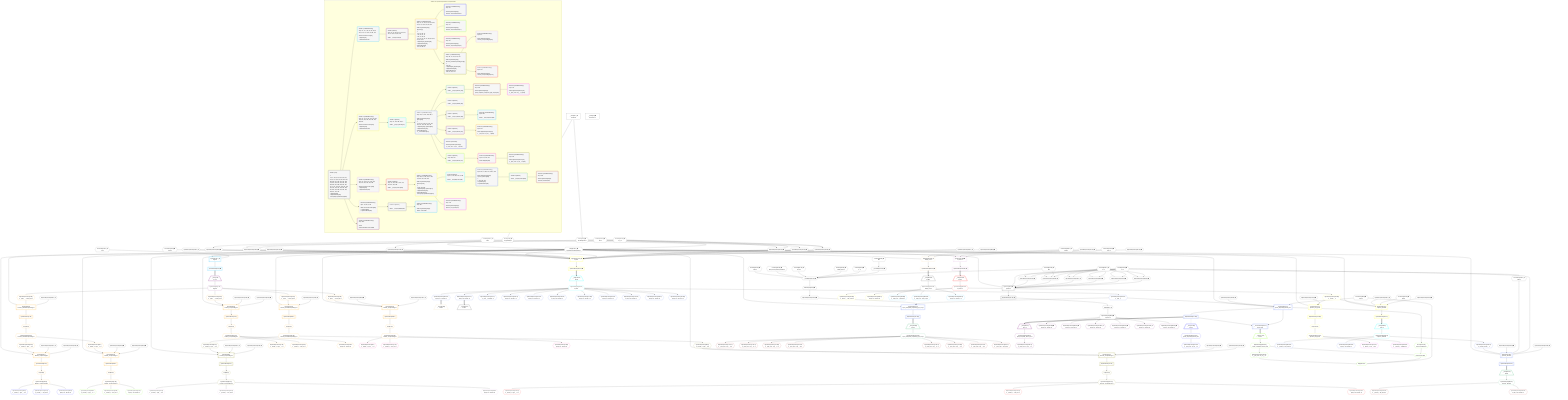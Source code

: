 %%{init: {'themeVariables': { 'fontSize': '12px'}}}%%
graph TD
    classDef path fill:#eee,stroke:#000,color:#000
    classDef plan fill:#fff,stroke-width:1px,color:#000
    classDef itemplan fill:#fff,stroke-width:2px,color:#000
    classDef unbatchedplan fill:#dff,stroke-width:1px,color:#000
    classDef sideeffectplan fill:#fcc,stroke-width:2px,color:#000
    classDef bucket fill:#f6f6f6,color:#000,stroke-width:2px,text-align:left


    %% plan dependencies
    __InputObject151{{"__InputObject[151∈0] ➊"}}:::plan
    Constant333{{"Constant[333∈0] ➊<br />ᐸ419ᐳ"}}:::plan
    Constant334{{"Constant[334∈0] ➊<br />ᐸ'easy cheesy baked potatoes'ᐳ"}}:::plan
    Constant335{{"Constant[335∈0] ➊<br />ᐸ'red'ᐳ"}}:::plan
    Constant336{{"Constant[336∈0] ➊<br />ᐸ'BAR_FOO'ᐳ"}}:::plan
    Constant337{{"Constant[337∈0] ➊<br />ᐸ''ᐳ"}}:::plan
    __InputObject157{{"__InputObject[157∈0] ➊"}}:::plan
    Constant339{{"Constant[339∈0] ➊<br />ᐸ8ᐳ"}}:::plan
    Constant333 & Constant334 & Constant335 & Constant336 & Constant337 & __InputObject157 & Constant339 --> __InputObject151
    PgSelect294[["PgSelect[294∈0] ➊<br />ᐸpersonᐳ"]]:::plan
    Object11{{"Object[11∈0] ➊<br />ᐸ{pgSettings,withPgClient}ᐳ"}}:::plan
    Constant340{{"Constant[340∈0] ➊<br />ᐸ1ᐳ"}}:::plan
    PgFromExpression302{{"PgFromExpression[302∈0] ➊"}}:::plan
    PgFromExpression308{{"PgFromExpression[308∈0] ➊"}}:::plan
    PgFromExpression313{{"PgFromExpression[313∈0] ➊"}}:::plan
    PgFromExpression318{{"PgFromExpression[318∈0] ➊"}}:::plan
    PgFromExpression323{{"PgFromExpression[323∈0] ➊"}}:::plan
    PgFromExpression328{{"PgFromExpression[328∈0] ➊"}}:::plan
    Object11 & Constant340 & PgFromExpression302 & PgFromExpression308 & PgFromExpression313 & PgFromExpression318 & PgFromExpression323 & PgFromExpression328 --> PgSelect294
    Connection12{{"Connection[12∈0] ➊<br />ᐸ8ᐳ"}}:::plan
    Connection111{{"Connection[111∈0] ➊<br />ᐸ109ᐳ"}}:::plan
    Connection199{{"Connection[199∈0] ➊<br />ᐸ196ᐳ"}}:::plan
    Connection229{{"Connection[229∈0] ➊<br />ᐸ227ᐳ"}}:::plan
    Connection245{{"Connection[245∈0] ➊<br />ᐸ240ᐳ"}}:::plan
    Connection261{{"Connection[261∈0] ➊<br />ᐸ256ᐳ"}}:::plan
    Constant340 --> Connection261
    Connection282{{"Connection[282∈0] ➊<br />ᐸ280ᐳ"}}:::plan
    Constant341{{"Constant[341∈0] ➊<br />ᐸ7ᐳ"}}:::plan
    Constant340 & Constant341 --> PgFromExpression302
    Constant340 & Constant339 & Constant341 --> PgFromExpression308
    Constant340 & Constant341 --> PgFromExpression313
    Constant340 & Constant341 --> PgFromExpression318
    Constant340 & Constant341 --> PgFromExpression323
    Constant340 & Constant341 --> PgFromExpression328
    Access9{{"Access[9∈0] ➊<br />ᐸ2.pgSettingsᐳ"}}:::plan
    Access10{{"Access[10∈0] ➊<br />ᐸ2.withPgClientᐳ"}}:::plan
    Access9 & Access10 --> Object11
    PgFromExpression123{{"PgFromExpression[123∈0] ➊"}}:::plan
    Constant330{{"Constant[330∈0] ➊<br />ᐸ15ᐳ"}}:::plan
    Constant330 --> PgFromExpression123
    PgFromExpression128{{"PgFromExpression[128∈0] ➊"}}:::plan
    Constant331{{"Constant[331∈0] ➊<br />ᐸ20ᐳ"}}:::plan
    Constant332{{"Constant[332∈0] ➊<br />ᐸ'[...]'ᐳ"}}:::plan
    Constant331 & Constant332 --> PgFromExpression128
    PgFromExpression135{{"PgFromExpression[135∈0] ➊"}}:::plan
    Constant330 --> PgFromExpression135
    PgFromExpression140{{"PgFromExpression[140∈0] ➊"}}:::plan
    Constant331 & Constant332 --> PgFromExpression140
    PgFromExpression144{{"PgFromExpression[144∈0] ➊"}}:::plan
    Constant330 --> PgFromExpression144
    PgFromExpression149{{"PgFromExpression[149∈0] ➊"}}:::plan
    Constant331 & Constant332 --> PgFromExpression149
    Constant338{{"Constant[338∈0] ➊<br />ᐸ5ᐳ"}}:::plan
    Constant338 --> __InputObject157
    __Value2["__Value[2∈0] ➊<br />ᐸcontextᐳ"]:::plan
    __Value2 --> Access9
    __Value2 --> Access10
    PgFromExpression119{{"PgFromExpression[119∈0] ➊"}}:::plan
    PgFromExpression131{{"PgFromExpression[131∈0] ➊"}}:::plan
    BakedInput160{{"BakedInput[160∈0] ➊"}}:::plan
    __InputObject151 --> BakedInput160
    PgFromExpression166{{"PgFromExpression[166∈0] ➊"}}:::plan
    BakedInput160 --> PgFromExpression166
    First296{{"First[296∈0] ➊"}}:::plan
    PgSelectRows297[["PgSelectRows[297∈0] ➊"]]:::plan
    PgSelectRows297 --> First296
    PgSelect294 --> PgSelectRows297
    PgSelectSingle298{{"PgSelectSingle[298∈0] ➊<br />ᐸpersonᐳ"}}:::plan
    First296 --> PgSelectSingle298
    __Value4["__Value[4∈0] ➊<br />ᐸrootValueᐳ"]:::plan
    PgFromExpression23{{"PgFromExpression[23∈0] ➊"}}:::plan
    PgFromExpression30{{"PgFromExpression[30∈0] ➊"}}:::plan
    PgFromExpression35{{"PgFromExpression[35∈0] ➊"}}:::plan
    PgFromExpression42{{"PgFromExpression[42∈0] ➊"}}:::plan
    PgFromExpression49{{"PgFromExpression[49∈0] ➊"}}:::plan
    PgFromExpression54{{"PgFromExpression[54∈0] ➊"}}:::plan
    PgFromExpression61{{"PgFromExpression[61∈0] ➊"}}:::plan
    PgFromExpression66{{"PgFromExpression[66∈0] ➊"}}:::plan
    PgFromExpression73{{"PgFromExpression[73∈0] ➊"}}:::plan
    PgFromExpression78{{"PgFromExpression[78∈0] ➊"}}:::plan
    PgFromExpression87{{"PgFromExpression[87∈0] ➊"}}:::plan
    PgFromExpression94{{"PgFromExpression[94∈0] ➊"}}:::plan
    PgFromExpression99{{"PgFromExpression[99∈0] ➊"}}:::plan
    PgFromExpression106{{"PgFromExpression[106∈0] ➊"}}:::plan
    PgFromExpression182{{"PgFromExpression[182∈0] ➊"}}:::plan
    PgFromExpression186{{"PgFromExpression[186∈0] ➊"}}:::plan
    PgFromExpression198{{"PgFromExpression[198∈0] ➊"}}:::plan
    PgFromExpression237{{"PgFromExpression[237∈0] ➊"}}:::plan
    PgFromExpression244{{"PgFromExpression[244∈0] ➊"}}:::plan
    PgFromExpression252{{"PgFromExpression[252∈0] ➊"}}:::plan
    PgFromExpression260{{"PgFromExpression[260∈0] ➊"}}:::plan
    PgFromExpression268{{"PgFromExpression[268∈0] ➊"}}:::plan
    PgFromExpression273{{"PgFromExpression[273∈0] ➊"}}:::plan
    PgFromExpression291{{"PgFromExpression[291∈0] ➊"}}:::plan
    PgSelect14[["PgSelect[14∈1] ➊<br />ᐸtypesᐳ"]]:::plan
    Object11 & Connection12 --> PgSelect14
    PgSelectRows15[["PgSelectRows[15∈1] ➊"]]:::plan
    PgSelect14 --> PgSelectRows15
    __Item16[/"__Item[16∈2]<br />ᐸ15ᐳ"\]:::itemplan
    PgSelectRows15 ==> __Item16
    PgSelectSingle17{{"PgSelectSingle[17∈2]<br />ᐸtypesᐳ"}}:::plan
    __Item16 --> PgSelectSingle17
    PgSelect19[["PgSelect[19∈3]<br />ᐸfrmcdc_compoundTypeᐳ"]]:::plan
    PgClassExpression18{{"PgClassExpression[18∈3]<br />ᐸ__types__....ound_type”ᐳ"}}:::plan
    Object11 & PgClassExpression18 & PgFromExpression23 & PgFromExpression30 --> PgSelect19
    PgSelect40[["PgSelect[40∈3]<br />ᐸfrmcdc_compoundTypeᐳ"]]:::plan
    PgClassExpression39{{"PgClassExpression[39∈3]<br />ᐸ__frmcdc_n...type__.”a”ᐳ"}}:::plan
    Object11 & PgClassExpression39 & PgFromExpression42 & PgFromExpression49 --> PgSelect40
    PgSelect52[["PgSelect[52∈3]<br />ᐸfrmcdc_compoundTypeᐳ"]]:::plan
    PgClassExpression51{{"PgClassExpression[51∈3]<br />ᐸ__frmcdc_n...type__.”b”ᐳ"}}:::plan
    Object11 & PgClassExpression51 & PgFromExpression54 & PgFromExpression61 --> PgSelect52
    PgSelect64[["PgSelect[64∈3]<br />ᐸfrmcdc_compoundTypeᐳ"]]:::plan
    PgClassExpression63{{"PgClassExpression[63∈3]<br />ᐸ__types__....ound_type”ᐳ"}}:::plan
    Object11 & PgClassExpression63 & PgFromExpression66 & PgFromExpression73 --> PgSelect64
    PgSelect33[["PgSelect[33∈3]<br />ᐸfrmcdc_nestedCompoundTypeᐳ"]]:::plan
    PgClassExpression32{{"PgClassExpression[32∈3]<br />ᐸ__types__....ound_type”ᐳ"}}:::plan
    Object11 & PgClassExpression32 & PgFromExpression35 --> PgSelect33
    PgSelect76[["PgSelect[76∈3]<br />ᐸfrmcdc_nestedCompoundTypeᐳ"]]:::plan
    PgClassExpression75{{"PgClassExpression[75∈3]<br />ᐸ__types__....ound_type”ᐳ"}}:::plan
    Object11 & PgClassExpression75 & PgFromExpression78 --> PgSelect76
    PgSelectSingle17 --> PgClassExpression18
    First24{{"First[24∈3]"}}:::plan
    PgSelectRows25[["PgSelectRows[25∈3]"]]:::plan
    PgSelectRows25 --> First24
    PgSelect19 --> PgSelectRows25
    PgSelectSingle26{{"PgSelectSingle[26∈3]<br />ᐸfrmcdc_compoundTypeᐳ"}}:::plan
    First24 --> PgSelectSingle26
    PgClassExpression27{{"PgClassExpression[27∈3]<br />ᐸ__frmcdc_c...type__.”a”ᐳ"}}:::plan
    PgSelectSingle26 --> PgClassExpression27
    PgClassExpression28{{"PgClassExpression[28∈3]<br />ᐸ__frmcdc_c....”foo_bar”ᐳ"}}:::plan
    PgSelectSingle26 --> PgClassExpression28
    PgClassExpression31{{"PgClassExpression[31∈3]<br />ᐸ(1/0) /* E...ferred! */ᐳ"}}:::plan
    PgSelectSingle26 --> PgClassExpression31
    PgSelectSingle17 --> PgClassExpression32
    First36{{"First[36∈3]"}}:::plan
    PgSelectRows37[["PgSelectRows[37∈3]"]]:::plan
    PgSelectRows37 --> First36
    PgSelect33 --> PgSelectRows37
    PgSelectSingle38{{"PgSelectSingle[38∈3]<br />ᐸfrmcdc_nestedCompoundTypeᐳ"}}:::plan
    First36 --> PgSelectSingle38
    PgSelectSingle38 --> PgClassExpression39
    First43{{"First[43∈3]"}}:::plan
    PgSelectRows44[["PgSelectRows[44∈3]"]]:::plan
    PgSelectRows44 --> First43
    PgSelect40 --> PgSelectRows44
    PgSelectSingle45{{"PgSelectSingle[45∈3]<br />ᐸfrmcdc_compoundTypeᐳ"}}:::plan
    First43 --> PgSelectSingle45
    PgSelectSingle38 --> PgClassExpression51
    First55{{"First[55∈3]"}}:::plan
    PgSelectRows56[["PgSelectRows[56∈3]"]]:::plan
    PgSelectRows56 --> First55
    PgSelect52 --> PgSelectRows56
    PgSelectSingle57{{"PgSelectSingle[57∈3]<br />ᐸfrmcdc_compoundTypeᐳ"}}:::plan
    First55 --> PgSelectSingle57
    PgSelectSingle17 --> PgClassExpression63
    First67{{"First[67∈3]"}}:::plan
    PgSelectRows68[["PgSelectRows[68∈3]"]]:::plan
    PgSelectRows68 --> First67
    PgSelect64 --> PgSelectRows68
    PgSelectSingle69{{"PgSelectSingle[69∈3]<br />ᐸfrmcdc_compoundTypeᐳ"}}:::plan
    First67 --> PgSelectSingle69
    PgSelectSingle17 --> PgClassExpression75
    First79{{"First[79∈3]"}}:::plan
    PgSelectRows80[["PgSelectRows[80∈3]"]]:::plan
    PgSelectRows80 --> First79
    PgSelect76 --> PgSelectRows80
    PgSelectSingle81{{"PgSelectSingle[81∈3]<br />ᐸfrmcdc_nestedCompoundTypeᐳ"}}:::plan
    First79 --> PgSelectSingle81
    PgClassExpression46{{"PgClassExpression[46∈4]<br />ᐸ__frmcdc_c...type__.”a”ᐳ"}}:::plan
    PgSelectSingle45 --> PgClassExpression46
    PgClassExpression47{{"PgClassExpression[47∈4]<br />ᐸ__frmcdc_c....”foo_bar”ᐳ"}}:::plan
    PgSelectSingle45 --> PgClassExpression47
    PgClassExpression50{{"PgClassExpression[50∈4]<br />ᐸ(1/0) /* E...ferred! */ᐳ"}}:::plan
    PgSelectSingle45 --> PgClassExpression50
    PgClassExpression58{{"PgClassExpression[58∈5]<br />ᐸ__frmcdc_c...type__.”a”ᐳ"}}:::plan
    PgSelectSingle57 --> PgClassExpression58
    PgClassExpression59{{"PgClassExpression[59∈5]<br />ᐸ__frmcdc_c....”foo_bar”ᐳ"}}:::plan
    PgSelectSingle57 --> PgClassExpression59
    PgClassExpression62{{"PgClassExpression[62∈5]<br />ᐸ(1/0) /* E...ferred! */ᐳ"}}:::plan
    PgSelectSingle57 --> PgClassExpression62
    PgClassExpression70{{"PgClassExpression[70∈6]<br />ᐸ__frmcdc_c...type__.”a”ᐳ"}}:::plan
    PgSelectSingle69 --> PgClassExpression70
    PgClassExpression71{{"PgClassExpression[71∈6]<br />ᐸ__frmcdc_c....”foo_bar”ᐳ"}}:::plan
    PgSelectSingle69 --> PgClassExpression71
    PgClassExpression74{{"PgClassExpression[74∈6]<br />ᐸ(1/0) /* E...ferred! */ᐳ"}}:::plan
    PgSelectSingle69 --> PgClassExpression74
    PgSelect83[["PgSelect[83∈7]<br />ᐸfrmcdc_compoundTypeᐳ"]]:::plan
    PgClassExpression82{{"PgClassExpression[82∈7]<br />ᐸ__frmcdc_n...type__.”a”ᐳ"}}:::plan
    Object11 & PgClassExpression82 & PgFromExpression87 & PgFromExpression94 --> PgSelect83
    PgSelect97[["PgSelect[97∈7]<br />ᐸfrmcdc_compoundTypeᐳ"]]:::plan
    PgClassExpression96{{"PgClassExpression[96∈7]<br />ᐸ__frmcdc_n...type__.”b”ᐳ"}}:::plan
    Object11 & PgClassExpression96 & PgFromExpression99 & PgFromExpression106 --> PgSelect97
    PgSelectSingle81 --> PgClassExpression82
    First88{{"First[88∈7]"}}:::plan
    PgSelectRows89[["PgSelectRows[89∈7]"]]:::plan
    PgSelectRows89 --> First88
    PgSelect83 --> PgSelectRows89
    PgSelectSingle90{{"PgSelectSingle[90∈7]<br />ᐸfrmcdc_compoundTypeᐳ"}}:::plan
    First88 --> PgSelectSingle90
    PgSelectSingle81 --> PgClassExpression96
    First100{{"First[100∈7]"}}:::plan
    PgSelectRows101[["PgSelectRows[101∈7]"]]:::plan
    PgSelectRows101 --> First100
    PgSelect97 --> PgSelectRows101
    PgSelectSingle102{{"PgSelectSingle[102∈7]<br />ᐸfrmcdc_compoundTypeᐳ"}}:::plan
    First100 --> PgSelectSingle102
    PgClassExpression91{{"PgClassExpression[91∈8]<br />ᐸ__frmcdc_c...type__.”a”ᐳ"}}:::plan
    PgSelectSingle90 --> PgClassExpression91
    PgClassExpression92{{"PgClassExpression[92∈8]<br />ᐸ__frmcdc_c....”foo_bar”ᐳ"}}:::plan
    PgSelectSingle90 --> PgClassExpression92
    PgClassExpression95{{"PgClassExpression[95∈8]<br />ᐸ(1/0) /* E...ferred! */ᐳ"}}:::plan
    PgSelectSingle90 --> PgClassExpression95
    PgClassExpression103{{"PgClassExpression[103∈9]<br />ᐸ__frmcdc_c...type__.”a”ᐳ"}}:::plan
    PgSelectSingle102 --> PgClassExpression103
    PgClassExpression104{{"PgClassExpression[104∈9]<br />ᐸ__frmcdc_c....”foo_bar”ᐳ"}}:::plan
    PgSelectSingle102 --> PgClassExpression104
    PgClassExpression107{{"PgClassExpression[107∈9]<br />ᐸ(1/0) /* E...ferred! */ᐳ"}}:::plan
    PgSelectSingle102 --> PgClassExpression107
    PgSelect113[["PgSelect[113∈10] ➊<br />ᐸpostᐳ"]]:::plan
    Object11 & Connection111 & PgFromExpression119 & PgFromExpression123 & PgFromExpression128 & PgFromExpression131 & PgFromExpression135 & PgFromExpression140 & PgFromExpression144 & PgFromExpression149 & PgFromExpression182 & PgFromExpression186 --> PgSelect113
    PgSelectRows114[["PgSelectRows[114∈10] ➊"]]:::plan
    PgSelect113 --> PgSelectRows114
    __Item115[/"__Item[115∈11]<br />ᐸ114ᐳ"\]:::itemplan
    PgSelectRows114 ==> __Item115
    PgSelectSingle116{{"PgSelectSingle[116∈11]<br />ᐸpostᐳ"}}:::plan
    __Item115 --> PgSelectSingle116
    PgSelect200[["PgSelect[200∈12]<br />ᐸpost_computed_interval_setᐳ"]]:::plan
    PgClassExpression118{{"PgClassExpression[118∈12]<br />ᐸ__post__ᐳ"}}:::plan
    Object11 & PgClassExpression118 & PgFromExpression198 & Connection199 --> PgSelect200
    PgSelect162[["PgSelect[162∈12]<br />ᐸpost_computed_compound_type_arrayᐳ"]]:::plan
    Object11 & PgClassExpression118 & PgFromExpression166 --> PgSelect162
    __ListTransform212[["__ListTransform[212∈12]<br />ᐸeach:211ᐳ"]]:::plan
    PgSelectRows201[["PgSelectRows[201∈12]"]]:::plan
    PgSelectRows201 & PgSelect200 --> __ListTransform212
    PgClassExpression117{{"PgClassExpression[117∈12]<br />ᐸ__post__.”headline”ᐳ"}}:::plan
    PgSelectSingle116 --> PgClassExpression117
    PgSelectSingle116 --> PgClassExpression118
    PgClassExpression120{{"PgClassExpression[120∈12]<br />ᐸ(1/0) /* E...ferred! */ᐳ"}}:::plan
    PgSelectSingle116 --> PgClassExpression120
    PgClassExpression124{{"PgClassExpression[124∈12]<br />ᐸ(1/0) /* E...ferred! */ᐳ"}}:::plan
    PgSelectSingle116 --> PgClassExpression124
    PgClassExpression129{{"PgClassExpression[129∈12]<br />ᐸ(1/0) /* E...ferred! */ᐳ"}}:::plan
    PgSelectSingle116 --> PgClassExpression129
    PgClassExpression132{{"PgClassExpression[132∈12]<br />ᐸ(1/0) /* E...ferred! */ᐳ"}}:::plan
    PgSelectSingle116 --> PgClassExpression132
    PgClassExpression136{{"PgClassExpression[136∈12]<br />ᐸ(1/0) /* E...ferred! */ᐳ"}}:::plan
    PgSelectSingle116 --> PgClassExpression136
    PgClassExpression141{{"PgClassExpression[141∈12]<br />ᐸ(1/0) /* E...ferred! */ᐳ"}}:::plan
    PgSelectSingle116 --> PgClassExpression141
    PgClassExpression145{{"PgClassExpression[145∈12]<br />ᐸ(1/0) /* E...ferred! */ᐳ"}}:::plan
    PgSelectSingle116 --> PgClassExpression145
    PgClassExpression150{{"PgClassExpression[150∈12]<br />ᐸ(1/0) /* E...ferred! */ᐳ"}}:::plan
    PgSelectSingle116 --> PgClassExpression150
    PgSelectRows167[["PgSelectRows[167∈12]"]]:::plan
    PgSelect162 --> PgSelectRows167
    PgClassExpression183{{"PgClassExpression[183∈12]<br />ᐸ(1/0) /* E...ferred! */ᐳ"}}:::plan
    PgSelectSingle116 --> PgClassExpression183
    PgClassExpression187{{"PgClassExpression[187∈12]<br />ᐸ(1/0) /* E...ferred! */ᐳ"}}:::plan
    PgSelectSingle116 --> PgClassExpression187
    PgSelect200 --> PgSelectRows201
    __Item168[/"__Item[168∈13]<br />ᐸ167ᐳ"\]:::itemplan
    PgSelectRows167 ==> __Item168
    PgSelectSingle169{{"PgSelectSingle[169∈13]<br />ᐸpost_computed_compound_type_arrayᐳ"}}:::plan
    __Item168 --> PgSelectSingle169
    PgClassExpression170{{"PgClassExpression[170∈14]<br />ᐸ__post_com...rray__.”a”ᐳ"}}:::plan
    PgSelectSingle169 --> PgClassExpression170
    PgClassExpression171{{"PgClassExpression[171∈14]<br />ᐸ__post_com...rray__.”b”ᐳ"}}:::plan
    PgSelectSingle169 --> PgClassExpression171
    PgClassExpression172{{"PgClassExpression[172∈14]<br />ᐸ__post_com...rray__.”c”ᐳ"}}:::plan
    PgSelectSingle169 --> PgClassExpression172
    PgClassExpression173{{"PgClassExpression[173∈14]<br />ᐸ__post_com...rray__.”d”ᐳ"}}:::plan
    PgSelectSingle169 --> PgClassExpression173
    PgClassExpression174{{"PgClassExpression[174∈14]<br />ᐸ__post_com...rray__.”e”ᐳ"}}:::plan
    PgSelectSingle169 --> PgClassExpression174
    PgClassExpression175{{"PgClassExpression[175∈14]<br />ᐸ__post_com...rray__.”f”ᐳ"}}:::plan
    PgSelectSingle169 --> PgClassExpression175
    PgClassExpression176{{"PgClassExpression[176∈14]<br />ᐸ__post_com...rray__.”g”ᐳ"}}:::plan
    PgSelectSingle169 --> PgClassExpression176
    PgClassExpression180{{"PgClassExpression[180∈14]<br />ᐸ__post_com....”foo_bar”ᐳ"}}:::plan
    PgSelectSingle169 --> PgClassExpression180
    __Item184[/"__Item[184∈16]<br />ᐸ183ᐳ"\]:::itemplan
    PgClassExpression183 ==> __Item184
    __Item188[/"__Item[188∈17]<br />ᐸ187ᐳ"\]:::itemplan
    PgClassExpression187 ==> __Item188
    __Item202[/"__Item[202∈19]<br />ᐸ201ᐳ"\]:::itemplan
    PgSelectRows201 ==> __Item202
    PgSelectSingle203{{"PgSelectSingle[203∈19]<br />ᐸpost_computed_interval_setᐳ"}}:::plan
    __Item202 --> PgSelectSingle203
    PgClassExpression204{{"PgClassExpression[204∈19]<br />ᐸ__post_com...al_set__.vᐳ"}}:::plan
    PgSelectSingle203 --> PgClassExpression204
    __Item214[/"__Item[214∈21]<br />ᐸ201ᐳ"\]:::itemplan
    PgSelectRows201 -.-> __Item214
    PgSelectSingle215{{"PgSelectSingle[215∈21]<br />ᐸpost_computed_interval_setᐳ"}}:::plan
    __Item214 --> PgSelectSingle215
    PgClassExpression216{{"PgClassExpression[216∈21]<br />ᐸ__post_com...al_set__.vᐳ"}}:::plan
    PgSelectSingle215 --> PgClassExpression216
    Edge220{{"Edge[220∈22]"}}:::plan
    PgClassExpression219{{"PgClassExpression[219∈22]<br />ᐸ__post_com...al_set__.vᐳ"}}:::plan
    PgCursor222{{"PgCursor[222∈22]"}}:::plan
    PgClassExpression219 & PgCursor222 & Connection199 --> Edge220
    PgSelectSingle218{{"PgSelectSingle[218∈22]<br />ᐸpost_computed_interval_setᐳ"}}:::plan
    Access221{{"Access[221∈22]<br />ᐸ200.cursorDetailsᐳ"}}:::plan
    PgSelectSingle218 & Access221 --> PgCursor222
    __Item217[/"__Item[217∈22]<br />ᐸ212ᐳ"\]:::itemplan
    __ListTransform212 ==> __Item217
    __Item217 --> PgSelectSingle218
    PgSelectSingle218 --> PgClassExpression219
    PgSelect200 --> Access221
    PgSelect231[["PgSelect[231∈25] ➊<br />ᐸpersonᐳ"]]:::plan
    Object11 & Connection229 & PgFromExpression237 --> PgSelect231
    PgSelectRows232[["PgSelectRows[232∈25] ➊"]]:::plan
    PgSelect231 --> PgSelectRows232
    __Item233[/"__Item[233∈26]<br />ᐸ232ᐳ"\]:::itemplan
    PgSelectRows232 ==> __Item233
    PgSelectSingle234{{"PgSelectSingle[234∈26]<br />ᐸpersonᐳ"}}:::plan
    __Item233 --> PgSelectSingle234
    PgSelect246[["PgSelect[246∈27]<br />ᐸperson_friendsᐳ"]]:::plan
    PgClassExpression236{{"PgClassExpression[236∈27]<br />ᐸ__person__ᐳ"}}:::plan
    Object11 & PgClassExpression236 & PgFromExpression244 & Connection245 & PgFromExpression252 --> PgSelect246
    PgSelect271[["PgSelect[271∈27]<br />ᐸperson_first_postᐳ"]]:::plan
    Object11 & PgClassExpression236 & PgFromExpression273 --> PgSelect271
    PgClassExpression235{{"PgClassExpression[235∈27]<br />ᐸ__person__...full_name”ᐳ"}}:::plan
    PgSelectSingle234 --> PgClassExpression235
    PgSelectSingle234 --> PgClassExpression236
    PgClassExpression238{{"PgClassExpression[238∈27]<br />ᐸ(1/0) /* E...ferred! */ᐳ"}}:::plan
    PgSelectSingle234 --> PgClassExpression238
    PgSelectRows247[["PgSelectRows[247∈27]"]]:::plan
    PgSelect246 --> PgSelectRows247
    First274{{"First[274∈27]"}}:::plan
    PgSelectRows275[["PgSelectRows[275∈27]"]]:::plan
    PgSelectRows275 --> First274
    PgSelect271 --> PgSelectRows275
    PgSelectSingle276{{"PgSelectSingle[276∈27]<br />ᐸperson_first_postᐳ"}}:::plan
    First274 --> PgSelectSingle276
    __Item248[/"__Item[248∈28]<br />ᐸ247ᐳ"\]:::itemplan
    PgSelectRows247 ==> __Item248
    PgSelectSingle249{{"PgSelectSingle[249∈28]<br />ᐸperson_friendsᐳ"}}:::plan
    __Item248 --> PgSelectSingle249
    PgSelect262[["PgSelect[262∈29]<br />ᐸperson_friendsᐳ"]]:::plan
    PgClassExpression251{{"PgClassExpression[251∈29]<br />ᐸ__person_friends__ᐳ"}}:::plan
    Object11 & PgClassExpression251 & PgFromExpression260 & Connection261 & Constant340 & PgFromExpression268 --> PgSelect262
    PgClassExpression250{{"PgClassExpression[250∈29]<br />ᐸ__person_f...full_name”ᐳ"}}:::plan
    PgSelectSingle249 --> PgClassExpression250
    PgSelectSingle249 --> PgClassExpression251
    PgClassExpression253{{"PgClassExpression[253∈29]<br />ᐸ(1/0) /* E...ferred! */ᐳ"}}:::plan
    PgSelectSingle249 --> PgClassExpression253
    PgSelectRows263[["PgSelectRows[263∈29]"]]:::plan
    PgSelect262 --> PgSelectRows263
    __Item264[/"__Item[264∈30]<br />ᐸ263ᐳ"\]:::itemplan
    PgSelectRows263 ==> __Item264
    PgSelectSingle265{{"PgSelectSingle[265∈30]<br />ᐸperson_friendsᐳ"}}:::plan
    __Item264 --> PgSelectSingle265
    PgClassExpression266{{"PgClassExpression[266∈31]<br />ᐸ__person_f...full_name”ᐳ"}}:::plan
    PgSelectSingle265 --> PgClassExpression266
    PgClassExpression269{{"PgClassExpression[269∈31]<br />ᐸ(1/0) /* E...ferred! */ᐳ"}}:::plan
    PgSelectSingle265 --> PgClassExpression269
    PgClassExpression277{{"PgClassExpression[277∈32]<br />ᐸ__person_f...ost__.”id”ᐳ"}}:::plan
    PgSelectSingle276 --> PgClassExpression277
    PgClassExpression278{{"PgClassExpression[278∈32]<br />ᐸ__person_f...”headline”ᐳ"}}:::plan
    PgSelectSingle276 --> PgClassExpression278
    PgSelect284[["PgSelect[284∈33] ➊<br />ᐸedge_caseᐳ"]]:::plan
    Object11 & Connection282 & PgFromExpression291 --> PgSelect284
    PgSelectRows285[["PgSelectRows[285∈33] ➊"]]:::plan
    PgSelect284 --> PgSelectRows285
    __Item286[/"__Item[286∈34]<br />ᐸ285ᐳ"\]:::itemplan
    PgSelectRows285 ==> __Item286
    PgSelectSingle287{{"PgSelectSingle[287∈34]<br />ᐸedge_caseᐳ"}}:::plan
    __Item286 --> PgSelectSingle287
    PgClassExpression288{{"PgClassExpression[288∈35]<br />ᐸ__edge_cas...s_default”ᐳ"}}:::plan
    PgSelectSingle287 --> PgClassExpression288
    PgClassExpression289{{"PgClassExpression[289∈35]<br />ᐸ__edge_cas...cast_easy”ᐳ"}}:::plan
    PgSelectSingle287 --> PgClassExpression289
    PgClassExpression292{{"PgClassExpression[292∈35]<br />ᐸ(1/0) /* E...ferred! */ᐳ"}}:::plan
    PgSelectSingle287 --> PgClassExpression292
    PgClassExpression303{{"PgClassExpression[303∈36] ➊<br />ᐸ(1/0) /* E...ferred! */ᐳ"}}:::plan
    PgSelectSingle298 --> PgClassExpression303
    PgClassExpression309{{"PgClassExpression[309∈36] ➊<br />ᐸ(1/0) /* E...ferred! */ᐳ"}}:::plan
    PgSelectSingle298 --> PgClassExpression309
    PgClassExpression314{{"PgClassExpression[314∈36] ➊<br />ᐸ(1/0) /* E...ferred! */ᐳ"}}:::plan
    PgSelectSingle298 --> PgClassExpression314
    PgClassExpression319{{"PgClassExpression[319∈36] ➊<br />ᐸ(1/0) /* E...ferred! */ᐳ"}}:::plan
    PgSelectSingle298 --> PgClassExpression319
    PgClassExpression324{{"PgClassExpression[324∈36] ➊<br />ᐸ(1/0) /* E...ferred! */ᐳ"}}:::plan
    PgSelectSingle298 --> PgClassExpression324
    PgClassExpression329{{"PgClassExpression[329∈36] ➊<br />ᐸ(1/0) /* E...ferred! */ᐳ"}}:::plan
    PgSelectSingle298 --> PgClassExpression329

    %% define steps

    subgraph "Buckets for queries/v4/procedure-computed-fields"
    Bucket0("Bucket 0 (root)<br /><br />1: <br />ᐳ: 6, 9, 10, 23, 30, 35, 42, 49, 54, 61, 66, 73, 78, 87, 94, 99, 106, 182, 186, 198, 237, 244, 252, 260, 268, 273, 291, 330, 331, 332, 333, 334, 335, 336, 337, 338, 339, 340, 341, 11, 12, 111, 119, 123, 128, 131, 135, 140, 144, 149, 157, 199, 229, 245, 261, 282, 302, 308, 313, 318, 323, 328, 151, 160, 166<br />2: PgSelect[294]<br />3: PgSelectRows[297]<br />ᐳ: First[296], PgSelectSingle[298]"):::bucket
    classDef bucket0 stroke:#696969
    class Bucket0,__Value2,__Value4,Access9,Access10,Object11,Connection12,PgFromExpression23,PgFromExpression30,PgFromExpression35,PgFromExpression42,PgFromExpression49,PgFromExpression54,PgFromExpression61,PgFromExpression66,PgFromExpression73,PgFromExpression78,PgFromExpression87,PgFromExpression94,PgFromExpression99,PgFromExpression106,Connection111,PgFromExpression119,PgFromExpression123,PgFromExpression128,PgFromExpression131,PgFromExpression135,PgFromExpression140,PgFromExpression144,PgFromExpression149,__InputObject151,__InputObject157,BakedInput160,PgFromExpression166,PgFromExpression182,PgFromExpression186,PgFromExpression198,Connection199,Connection229,PgFromExpression237,PgFromExpression244,Connection245,PgFromExpression252,PgFromExpression260,Connection261,PgFromExpression268,PgFromExpression273,Connection282,PgFromExpression291,PgSelect294,First296,PgSelectRows297,PgSelectSingle298,PgFromExpression302,PgFromExpression308,PgFromExpression313,PgFromExpression318,PgFromExpression323,PgFromExpression328,Constant330,Constant331,Constant332,Constant333,Constant334,Constant335,Constant336,Constant337,Constant338,Constant339,Constant340,Constant341 bucket0
    Bucket1("Bucket 1 (nullableBoundary)<br />Deps: 11, 12, 6, 23, 30, 35, 42, 49, 54, 61, 66, 73, 78, 87, 94, 99, 106<br /><br />ROOT Connectionᐸ8ᐳ[12]<br />1: PgSelect[14]<br />2: PgSelectRows[15]"):::bucket
    classDef bucket1 stroke:#00bfff
    class Bucket1,PgSelect14,PgSelectRows15 bucket1
    Bucket2("Bucket 2 (listItem)<br />Deps: 11, 23, 30, 35, 42, 49, 54, 61, 66, 73, 78, 87, 94, 99, 106<br /><br />ROOT __Item{2}ᐸ15ᐳ[16]"):::bucket
    classDef bucket2 stroke:#7f007f
    class Bucket2,__Item16,PgSelectSingle17 bucket2
    Bucket3("Bucket 3 (nullableBoundary)<br />Deps: 17, 11, 23, 30, 35, 42, 49, 54, 61, 66, 73, 78, 87, 94, 99, 106<br /><br />ROOT PgSelectSingle{2}ᐸtypesᐳ[17]<br />1: <br />ᐳ: 18, 32, 63, 75<br />2: 19, 33, 64, 76<br />3: 25, 37, 68, 80<br />ᐳ: 24, 26, 27, 28, 31, 36, 38, 39, 51, 67, 69, 79, 81<br />4: PgSelect[40], PgSelect[52]<br />5: PgSelectRows[44], PgSelectRows[56]<br />ᐳ: 43, 45, 55, 57"):::bucket
    classDef bucket3 stroke:#ffa500
    class Bucket3,PgClassExpression18,PgSelect19,First24,PgSelectRows25,PgSelectSingle26,PgClassExpression27,PgClassExpression28,PgClassExpression31,PgClassExpression32,PgSelect33,First36,PgSelectRows37,PgSelectSingle38,PgClassExpression39,PgSelect40,First43,PgSelectRows44,PgSelectSingle45,PgClassExpression51,PgSelect52,First55,PgSelectRows56,PgSelectSingle57,PgClassExpression63,PgSelect64,First67,PgSelectRows68,PgSelectSingle69,PgClassExpression75,PgSelect76,First79,PgSelectRows80,PgSelectSingle81 bucket3
    Bucket4("Bucket 4 (nullableBoundary)<br />Deps: 45<br /><br />ROOT PgSelectSingle{3}ᐸfrmcdc_compoundTypeᐳ[45]"):::bucket
    classDef bucket4 stroke:#0000ff
    class Bucket4,PgClassExpression46,PgClassExpression47,PgClassExpression50 bucket4
    Bucket5("Bucket 5 (nullableBoundary)<br />Deps: 57<br /><br />ROOT PgSelectSingle{3}ᐸfrmcdc_compoundTypeᐳ[57]"):::bucket
    classDef bucket5 stroke:#7fff00
    class Bucket5,PgClassExpression58,PgClassExpression59,PgClassExpression62 bucket5
    Bucket6("Bucket 6 (nullableBoundary)<br />Deps: 69<br /><br />ROOT PgSelectSingle{3}ᐸfrmcdc_compoundTypeᐳ[69]"):::bucket
    classDef bucket6 stroke:#ff1493
    class Bucket6,PgClassExpression70,PgClassExpression71,PgClassExpression74 bucket6
    Bucket7("Bucket 7 (nullableBoundary)<br />Deps: 81, 11, 87, 94, 99, 106<br /><br />ROOT PgSelectSingle{3}ᐸfrmcdc_nestedCompoundTypeᐳ[81]<br />1: <br />ᐳ: 82, 96<br />2: PgSelect[83], PgSelect[97]<br />3: PgSelectRows[89], PgSelectRows[101]<br />ᐳ: 88, 90, 100, 102"):::bucket
    classDef bucket7 stroke:#808000
    class Bucket7,PgClassExpression82,PgSelect83,First88,PgSelectRows89,PgSelectSingle90,PgClassExpression96,PgSelect97,First100,PgSelectRows101,PgSelectSingle102 bucket7
    Bucket8("Bucket 8 (nullableBoundary)<br />Deps: 90<br /><br />ROOT PgSelectSingle{7}ᐸfrmcdc_compoundTypeᐳ[90]"):::bucket
    classDef bucket8 stroke:#dda0dd
    class Bucket8,PgClassExpression91,PgClassExpression92,PgClassExpression95 bucket8
    Bucket9("Bucket 9 (nullableBoundary)<br />Deps: 102<br /><br />ROOT PgSelectSingle{7}ᐸfrmcdc_compoundTypeᐳ[102]"):::bucket
    classDef bucket9 stroke:#ff0000
    class Bucket9,PgClassExpression103,PgClassExpression104,PgClassExpression107 bucket9
    Bucket10("Bucket 10 (nullableBoundary)<br />Deps: 11, 111, 6, 119, 123, 128, 131, 135, 140, 144, 149, 182, 186, 166, 198, 199<br /><br />ROOT Connectionᐸ109ᐳ[111]<br />1: PgSelect[113]<br />2: PgSelectRows[114]"):::bucket
    classDef bucket10 stroke:#ffff00
    class Bucket10,PgSelect113,PgSelectRows114 bucket10
    Bucket11("Bucket 11 (listItem)<br />Deps: 11, 166, 198, 199, 6<br /><br />ROOT __Item{11}ᐸ114ᐳ[115]"):::bucket
    classDef bucket11 stroke:#00ffff
    class Bucket11,__Item115,PgSelectSingle116 bucket11
    Bucket12("Bucket 12 (nullableBoundary)<br />Deps: 116, 11, 166, 198, 199, 6<br /><br />ROOT PgSelectSingle{11}ᐸpostᐳ[116]<br />1: <br />ᐳ: 117, 118, 120, 124, 129, 132, 136, 141, 145, 150, 183, 187<br />2: PgSelect[162], PgSelect[200]<br />3: PgSelectRows[167], PgSelectRows[201]<br />4: __ListTransform[212]"):::bucket
    classDef bucket12 stroke:#4169e1
    class Bucket12,PgClassExpression117,PgClassExpression118,PgClassExpression120,PgClassExpression124,PgClassExpression129,PgClassExpression132,PgClassExpression136,PgClassExpression141,PgClassExpression145,PgClassExpression150,PgSelect162,PgSelectRows167,PgClassExpression183,PgClassExpression187,PgSelect200,PgSelectRows201,__ListTransform212 bucket12
    Bucket13("Bucket 13 (listItem)<br /><br />ROOT __Item{13}ᐸ167ᐳ[168]"):::bucket
    classDef bucket13 stroke:#3cb371
    class Bucket13,__Item168,PgSelectSingle169 bucket13
    Bucket14("Bucket 14 (nullableBoundary)<br />Deps: 169<br /><br />ROOT PgSelectSingle{13}ᐸpost_computed_compound_type_arrayᐳ[169]"):::bucket
    classDef bucket14 stroke:#a52a2a
    class Bucket14,PgClassExpression170,PgClassExpression171,PgClassExpression172,PgClassExpression173,PgClassExpression174,PgClassExpression175,PgClassExpression176,PgClassExpression180 bucket14
    Bucket15("Bucket 15 (nullableBoundary)<br />Deps: 176<br /><br />ROOT PgClassExpression{14}ᐸ__post_com...rray__.”g”ᐳ[176]"):::bucket
    classDef bucket15 stroke:#ff00ff
    class Bucket15 bucket15
    Bucket16("Bucket 16 (listItem)<br /><br />ROOT __Item{16}ᐸ183ᐳ[184]"):::bucket
    classDef bucket16 stroke:#f5deb3
    class Bucket16,__Item184 bucket16
    Bucket17("Bucket 17 (listItem)<br /><br />ROOT __Item{17}ᐸ187ᐳ[188]"):::bucket
    classDef bucket17 stroke:#696969
    class Bucket17,__Item188 bucket17
    Bucket18("Bucket 18 (nullableBoundary)<br />Deps: 188<br /><br />ROOT __Item{17}ᐸ187ᐳ[188]"):::bucket
    classDef bucket18 stroke:#00bfff
    class Bucket18 bucket18
    Bucket19("Bucket 19 (listItem)<br /><br />ROOT __Item{19}ᐸ201ᐳ[202]"):::bucket
    classDef bucket19 stroke:#7f007f
    class Bucket19,__Item202,PgSelectSingle203,PgClassExpression204 bucket19
    Bucket20("Bucket 20 (nullableBoundary)<br />Deps: 204<br /><br />ROOT PgClassExpression{19}ᐸ__post_com...al_set__.vᐳ[204]"):::bucket
    classDef bucket20 stroke:#ffa500
    class Bucket20 bucket20
    Bucket21("Bucket 21 (subroutine)<br /><br />ROOT PgClassExpression{21}ᐸ__post_com...al_set__.vᐳ[216]"):::bucket
    classDef bucket21 stroke:#0000ff
    class Bucket21,__Item214,PgSelectSingle215,PgClassExpression216 bucket21
    Bucket22("Bucket 22 (listItem)<br />Deps: 199, 200<br /><br />ROOT __Item{22}ᐸ212ᐳ[217]"):::bucket
    classDef bucket22 stroke:#7fff00
    class Bucket22,__Item217,PgSelectSingle218,PgClassExpression219,Edge220,Access221,PgCursor222 bucket22
    Bucket23("Bucket 23 (nullableBoundary)<br />Deps: 220, 219, 222<br /><br />ROOT Edge{22}[220]"):::bucket
    classDef bucket23 stroke:#ff1493
    class Bucket23 bucket23
    Bucket24("Bucket 24 (nullableBoundary)<br />Deps: 219<br /><br />ROOT PgClassExpression{22}ᐸ__post_com...al_set__.vᐳ[219]"):::bucket
    classDef bucket24 stroke:#808000
    class Bucket24 bucket24
    Bucket25("Bucket 25 (nullableBoundary)<br />Deps: 11, 229, 6, 237, 244, 245, 252, 273, 260, 261, 340, 268<br /><br />ROOT Connectionᐸ227ᐳ[229]<br />1: PgSelect[231]<br />2: PgSelectRows[232]"):::bucket
    classDef bucket25 stroke:#dda0dd
    class Bucket25,PgSelect231,PgSelectRows232 bucket25
    Bucket26("Bucket 26 (listItem)<br />Deps: 11, 244, 245, 6, 252, 273, 260, 261, 340, 268<br /><br />ROOT __Item{26}ᐸ232ᐳ[233]"):::bucket
    classDef bucket26 stroke:#ff0000
    class Bucket26,__Item233,PgSelectSingle234 bucket26
    Bucket27("Bucket 27 (nullableBoundary)<br />Deps: 234, 11, 244, 245, 6, 252, 273, 260, 261, 340, 268<br /><br />ROOT PgSelectSingle{26}ᐸpersonᐳ[234]<br />1: <br />ᐳ: 235, 236, 238<br />2: PgSelect[246], PgSelect[271]<br />3: PgSelectRows[247], PgSelectRows[275]<br />ᐳ: First[274], PgSelectSingle[276]"):::bucket
    classDef bucket27 stroke:#ffff00
    class Bucket27,PgClassExpression235,PgClassExpression236,PgClassExpression238,PgSelect246,PgSelectRows247,PgSelect271,First274,PgSelectRows275,PgSelectSingle276 bucket27
    Bucket28("Bucket 28 (listItem)<br />Deps: 11, 260, 261, 340, 6, 268<br /><br />ROOT __Item{28}ᐸ247ᐳ[248]"):::bucket
    classDef bucket28 stroke:#00ffff
    class Bucket28,__Item248,PgSelectSingle249 bucket28
    Bucket29("Bucket 29 (nullableBoundary)<br />Deps: 249, 11, 260, 261, 340, 6, 268<br /><br />ROOT PgSelectSingle{28}ᐸperson_friendsᐳ[249]<br />1: <br />ᐳ: 250, 251, 253<br />2: PgSelect[262]<br />3: PgSelectRows[263]"):::bucket
    classDef bucket29 stroke:#4169e1
    class Bucket29,PgClassExpression250,PgClassExpression251,PgClassExpression253,PgSelect262,PgSelectRows263 bucket29
    Bucket30("Bucket 30 (listItem)<br /><br />ROOT __Item{30}ᐸ263ᐳ[264]"):::bucket
    classDef bucket30 stroke:#3cb371
    class Bucket30,__Item264,PgSelectSingle265 bucket30
    Bucket31("Bucket 31 (nullableBoundary)<br />Deps: 265<br /><br />ROOT PgSelectSingle{30}ᐸperson_friendsᐳ[265]"):::bucket
    classDef bucket31 stroke:#a52a2a
    class Bucket31,PgClassExpression266,PgClassExpression269 bucket31
    Bucket32("Bucket 32 (nullableBoundary)<br />Deps: 276<br /><br />ROOT PgSelectSingle{27}ᐸperson_first_postᐳ[276]"):::bucket
    classDef bucket32 stroke:#ff00ff
    class Bucket32,PgClassExpression277,PgClassExpression278 bucket32
    Bucket33("Bucket 33 (nullableBoundary)<br />Deps: 11, 282, 6, 291<br /><br />ROOT Connectionᐸ280ᐳ[282]<br />1: PgSelect[284]<br />2: PgSelectRows[285]"):::bucket
    classDef bucket33 stroke:#f5deb3
    class Bucket33,PgSelect284,PgSelectRows285 bucket33
    Bucket34("Bucket 34 (listItem)<br /><br />ROOT __Item{34}ᐸ285ᐳ[286]"):::bucket
    classDef bucket34 stroke:#696969
    class Bucket34,__Item286,PgSelectSingle287 bucket34
    Bucket35("Bucket 35 (nullableBoundary)<br />Deps: 287<br /><br />ROOT PgSelectSingle{34}ᐸedge_caseᐳ[287]"):::bucket
    classDef bucket35 stroke:#00bfff
    class Bucket35,PgClassExpression288,PgClassExpression289,PgClassExpression292 bucket35
    Bucket36("Bucket 36 (nullableBoundary)<br />Deps: 298<br /><br />ROOT PgSelectSingleᐸpersonᐳ[298]"):::bucket
    classDef bucket36 stroke:#7f007f
    class Bucket36,PgClassExpression303,PgClassExpression309,PgClassExpression314,PgClassExpression319,PgClassExpression324,PgClassExpression329 bucket36
    Bucket0 --> Bucket1 & Bucket10 & Bucket25 & Bucket33 & Bucket36
    Bucket1 --> Bucket2
    Bucket2 --> Bucket3
    Bucket3 --> Bucket4 & Bucket5 & Bucket6 & Bucket7
    Bucket7 --> Bucket8 & Bucket9
    Bucket10 --> Bucket11
    Bucket11 --> Bucket12
    Bucket12 --> Bucket13 & Bucket16 & Bucket17 & Bucket19 & Bucket21 & Bucket22
    Bucket13 --> Bucket14
    Bucket14 --> Bucket15
    Bucket17 --> Bucket18
    Bucket19 --> Bucket20
    Bucket22 --> Bucket23
    Bucket23 --> Bucket24
    Bucket25 --> Bucket26
    Bucket26 --> Bucket27
    Bucket27 --> Bucket28 & Bucket32
    Bucket28 --> Bucket29
    Bucket29 --> Bucket30
    Bucket30 --> Bucket31
    Bucket33 --> Bucket34
    Bucket34 --> Bucket35
    end
